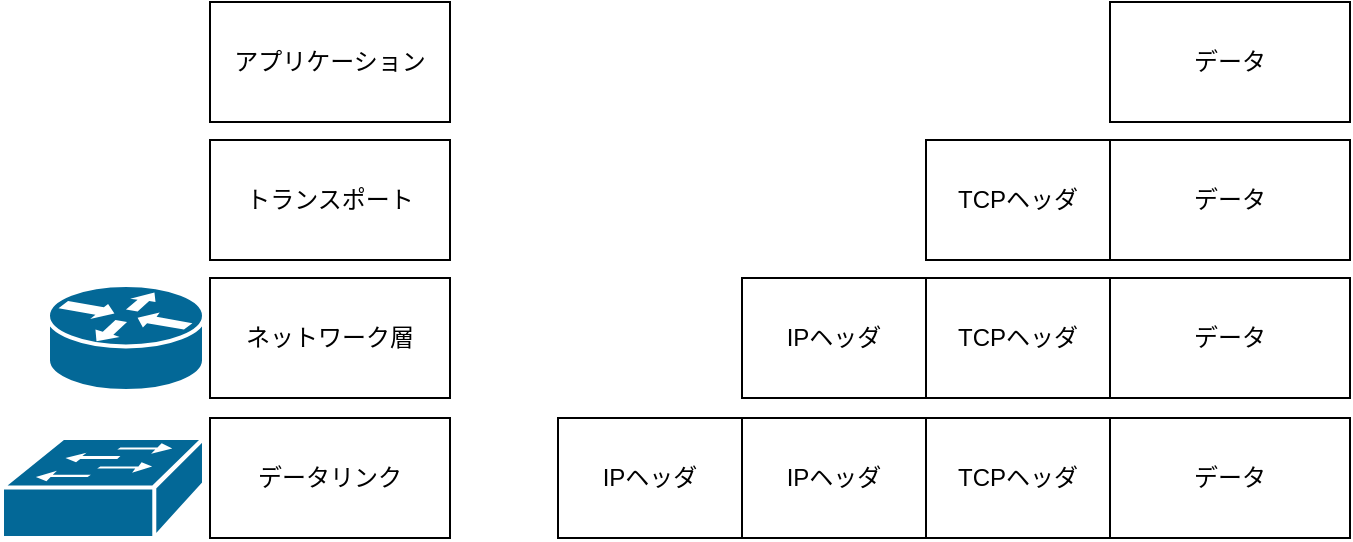 <mxfile version="21.7.1" type="github">
  <diagram name="ページ1" id="XLSD_A1IlEpXkG6lMPJ8">
    <mxGraphModel dx="2741" dy="991" grid="0" gridSize="10" guides="1" tooltips="1" connect="1" arrows="1" fold="1" page="1" pageScale="1" pageWidth="827" pageHeight="1169" math="0" shadow="0">
      <root>
        <mxCell id="0" />
        <mxCell id="1" parent="0" />
        <mxCell id="hLAmCvZ6dHxx3_NF8wXx-1" value="データ" style="whiteSpace=wrap;html=1;" vertex="1" parent="1">
          <mxGeometry x="462" y="124" width="120" height="60" as="geometry" />
        </mxCell>
        <mxCell id="hLAmCvZ6dHxx3_NF8wXx-2" value="データ" style="whiteSpace=wrap;html=1;" vertex="1" parent="1">
          <mxGeometry x="462" y="193" width="120" height="60" as="geometry" />
        </mxCell>
        <mxCell id="hLAmCvZ6dHxx3_NF8wXx-3" value="TCPヘッダ" style="whiteSpace=wrap;html=1;" vertex="1" parent="1">
          <mxGeometry x="370" y="193" width="92" height="60" as="geometry" />
        </mxCell>
        <mxCell id="hLAmCvZ6dHxx3_NF8wXx-4" value="TCPヘッダ" style="whiteSpace=wrap;html=1;" vertex="1" parent="1">
          <mxGeometry x="370" y="262" width="92" height="60" as="geometry" />
        </mxCell>
        <mxCell id="hLAmCvZ6dHxx3_NF8wXx-5" value="データ" style="whiteSpace=wrap;html=1;" vertex="1" parent="1">
          <mxGeometry x="462" y="262" width="120" height="60" as="geometry" />
        </mxCell>
        <mxCell id="hLAmCvZ6dHxx3_NF8wXx-6" value="IPヘッダ" style="whiteSpace=wrap;html=1;" vertex="1" parent="1">
          <mxGeometry x="278" y="262" width="92" height="60" as="geometry" />
        </mxCell>
        <mxCell id="hLAmCvZ6dHxx3_NF8wXx-7" value="データ" style="whiteSpace=wrap;html=1;" vertex="1" parent="1">
          <mxGeometry x="462" y="332" width="120" height="60" as="geometry" />
        </mxCell>
        <mxCell id="hLAmCvZ6dHxx3_NF8wXx-8" value="TCPヘッダ" style="whiteSpace=wrap;html=1;" vertex="1" parent="1">
          <mxGeometry x="370" y="332" width="92" height="60" as="geometry" />
        </mxCell>
        <mxCell id="hLAmCvZ6dHxx3_NF8wXx-9" value="IPヘッダ" style="whiteSpace=wrap;html=1;" vertex="1" parent="1">
          <mxGeometry x="278" y="332" width="92" height="60" as="geometry" />
        </mxCell>
        <mxCell id="hLAmCvZ6dHxx3_NF8wXx-10" value="IPヘッダ" style="whiteSpace=wrap;html=1;" vertex="1" parent="1">
          <mxGeometry x="186" y="332" width="92" height="60" as="geometry" />
        </mxCell>
        <mxCell id="hLAmCvZ6dHxx3_NF8wXx-11" value="アプリケーション" style="whiteSpace=wrap;html=1;" vertex="1" parent="1">
          <mxGeometry x="12" y="124" width="120" height="60" as="geometry" />
        </mxCell>
        <mxCell id="hLAmCvZ6dHxx3_NF8wXx-12" value="トランスポート" style="whiteSpace=wrap;html=1;" vertex="1" parent="1">
          <mxGeometry x="12" y="193" width="120" height="60" as="geometry" />
        </mxCell>
        <mxCell id="hLAmCvZ6dHxx3_NF8wXx-13" value="ネットワーク層" style="whiteSpace=wrap;html=1;" vertex="1" parent="1">
          <mxGeometry x="12" y="262" width="120" height="60" as="geometry" />
        </mxCell>
        <mxCell id="hLAmCvZ6dHxx3_NF8wXx-14" value="データリンク" style="whiteSpace=wrap;html=1;" vertex="1" parent="1">
          <mxGeometry x="12" y="332" width="120" height="60" as="geometry" />
        </mxCell>
        <mxCell id="hLAmCvZ6dHxx3_NF8wXx-17" value="" style="shape=mxgraph.cisco.routers.router;sketch=0;html=1;pointerEvents=1;dashed=0;fillColor=#036897;strokeColor=#ffffff;strokeWidth=2;verticalLabelPosition=bottom;verticalAlign=top;align=center;outlineConnect=0;fontFamily=Helvetica;fontSize=11;fontColor=default;" vertex="1" parent="1">
          <mxGeometry x="-69" y="265.5" width="78" height="53" as="geometry" />
        </mxCell>
        <mxCell id="hLAmCvZ6dHxx3_NF8wXx-18" value="" style="shape=mxgraph.cisco.switches.workgroup_switch;sketch=0;html=1;pointerEvents=1;dashed=0;fillColor=#036897;strokeColor=#ffffff;strokeWidth=2;verticalLabelPosition=bottom;verticalAlign=top;align=center;outlineConnect=0;fontFamily=Helvetica;fontSize=11;fontColor=default;" vertex="1" parent="1">
          <mxGeometry x="-92" y="342" width="101" height="50" as="geometry" />
        </mxCell>
      </root>
    </mxGraphModel>
  </diagram>
</mxfile>
